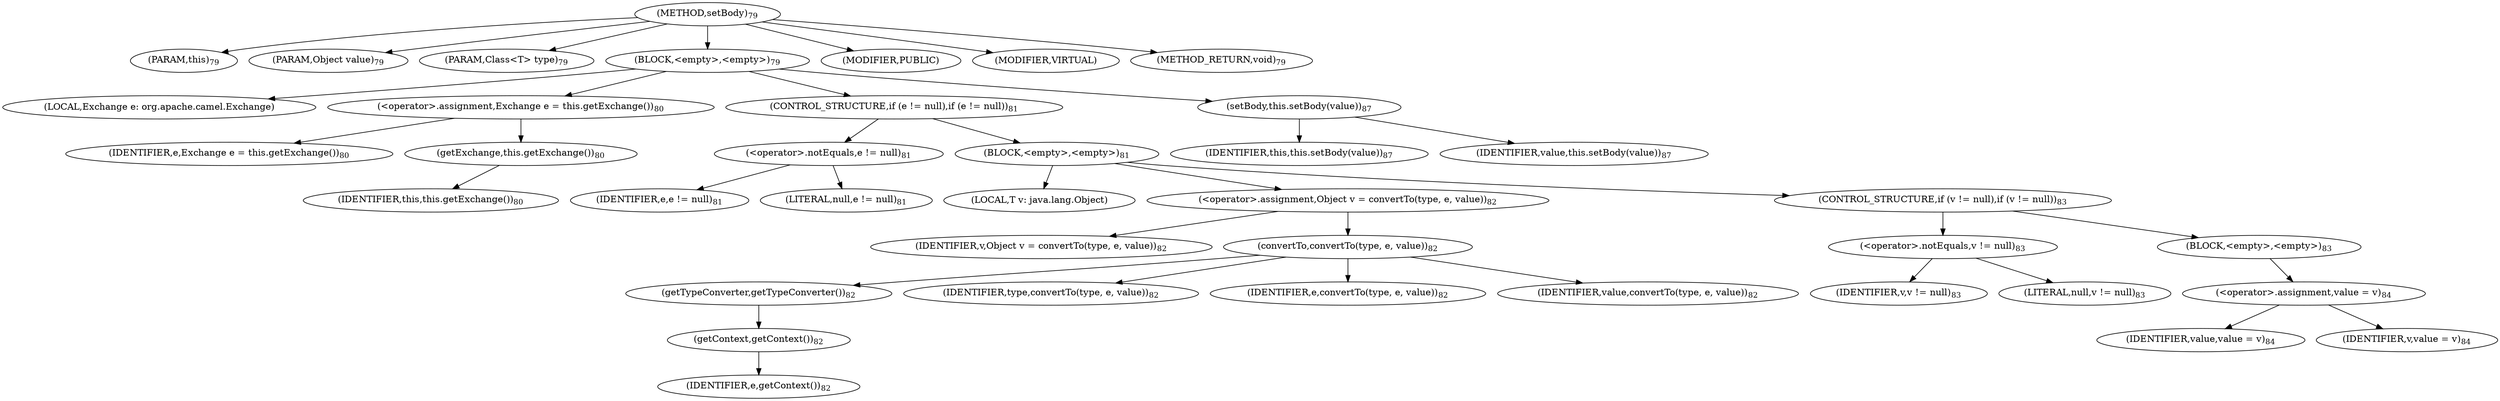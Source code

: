 digraph "setBody" {  
"165" [label = <(METHOD,setBody)<SUB>79</SUB>> ]
"17" [label = <(PARAM,this)<SUB>79</SUB>> ]
"166" [label = <(PARAM,Object value)<SUB>79</SUB>> ]
"167" [label = <(PARAM,Class&lt;T&gt; type)<SUB>79</SUB>> ]
"168" [label = <(BLOCK,&lt;empty&gt;,&lt;empty&gt;)<SUB>79</SUB>> ]
"169" [label = <(LOCAL,Exchange e: org.apache.camel.Exchange)> ]
"170" [label = <(&lt;operator&gt;.assignment,Exchange e = this.getExchange())<SUB>80</SUB>> ]
"171" [label = <(IDENTIFIER,e,Exchange e = this.getExchange())<SUB>80</SUB>> ]
"172" [label = <(getExchange,this.getExchange())<SUB>80</SUB>> ]
"16" [label = <(IDENTIFIER,this,this.getExchange())<SUB>80</SUB>> ]
"173" [label = <(CONTROL_STRUCTURE,if (e != null),if (e != null))<SUB>81</SUB>> ]
"174" [label = <(&lt;operator&gt;.notEquals,e != null)<SUB>81</SUB>> ]
"175" [label = <(IDENTIFIER,e,e != null)<SUB>81</SUB>> ]
"176" [label = <(LITERAL,null,e != null)<SUB>81</SUB>> ]
"177" [label = <(BLOCK,&lt;empty&gt;,&lt;empty&gt;)<SUB>81</SUB>> ]
"178" [label = <(LOCAL,T v: java.lang.Object)> ]
"179" [label = <(&lt;operator&gt;.assignment,Object v = convertTo(type, e, value))<SUB>82</SUB>> ]
"180" [label = <(IDENTIFIER,v,Object v = convertTo(type, e, value))<SUB>82</SUB>> ]
"181" [label = <(convertTo,convertTo(type, e, value))<SUB>82</SUB>> ]
"182" [label = <(getTypeConverter,getTypeConverter())<SUB>82</SUB>> ]
"183" [label = <(getContext,getContext())<SUB>82</SUB>> ]
"184" [label = <(IDENTIFIER,e,getContext())<SUB>82</SUB>> ]
"185" [label = <(IDENTIFIER,type,convertTo(type, e, value))<SUB>82</SUB>> ]
"186" [label = <(IDENTIFIER,e,convertTo(type, e, value))<SUB>82</SUB>> ]
"187" [label = <(IDENTIFIER,value,convertTo(type, e, value))<SUB>82</SUB>> ]
"188" [label = <(CONTROL_STRUCTURE,if (v != null),if (v != null))<SUB>83</SUB>> ]
"189" [label = <(&lt;operator&gt;.notEquals,v != null)<SUB>83</SUB>> ]
"190" [label = <(IDENTIFIER,v,v != null)<SUB>83</SUB>> ]
"191" [label = <(LITERAL,null,v != null)<SUB>83</SUB>> ]
"192" [label = <(BLOCK,&lt;empty&gt;,&lt;empty&gt;)<SUB>83</SUB>> ]
"193" [label = <(&lt;operator&gt;.assignment,value = v)<SUB>84</SUB>> ]
"194" [label = <(IDENTIFIER,value,value = v)<SUB>84</SUB>> ]
"195" [label = <(IDENTIFIER,v,value = v)<SUB>84</SUB>> ]
"196" [label = <(setBody,this.setBody(value))<SUB>87</SUB>> ]
"18" [label = <(IDENTIFIER,this,this.setBody(value))<SUB>87</SUB>> ]
"197" [label = <(IDENTIFIER,value,this.setBody(value))<SUB>87</SUB>> ]
"198" [label = <(MODIFIER,PUBLIC)> ]
"199" [label = <(MODIFIER,VIRTUAL)> ]
"200" [label = <(METHOD_RETURN,void)<SUB>79</SUB>> ]
  "165" -> "17" 
  "165" -> "166" 
  "165" -> "167" 
  "165" -> "168" 
  "165" -> "198" 
  "165" -> "199" 
  "165" -> "200" 
  "168" -> "169" 
  "168" -> "170" 
  "168" -> "173" 
  "168" -> "196" 
  "170" -> "171" 
  "170" -> "172" 
  "172" -> "16" 
  "173" -> "174" 
  "173" -> "177" 
  "174" -> "175" 
  "174" -> "176" 
  "177" -> "178" 
  "177" -> "179" 
  "177" -> "188" 
  "179" -> "180" 
  "179" -> "181" 
  "181" -> "182" 
  "181" -> "185" 
  "181" -> "186" 
  "181" -> "187" 
  "182" -> "183" 
  "183" -> "184" 
  "188" -> "189" 
  "188" -> "192" 
  "189" -> "190" 
  "189" -> "191" 
  "192" -> "193" 
  "193" -> "194" 
  "193" -> "195" 
  "196" -> "18" 
  "196" -> "197" 
}

